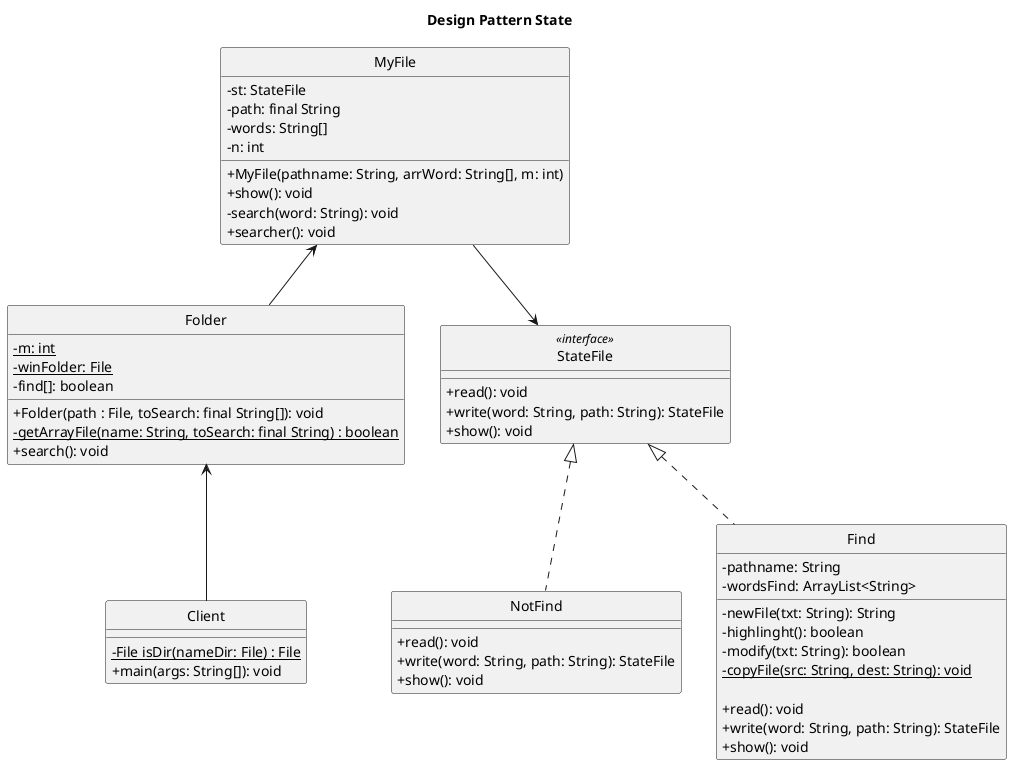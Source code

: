 ' PlantUML: tool per la generazione di UML (.png) in modo testuale
'

@startuml State

' START STYLE
skinparam {
	'monochrome true
	'shadowing false
	'classBackgroundColor white
	'noteBackgroundColor white
	classAttributeIconSize 0
	'linetype polyline
	'linetype ortho
}
hide circle
' END STYLE

title Design Pattern State

class Client{
    - {static} File isDir(nameDir: File) : File
    + main(args: String[]): void
    
}

class Folder{   
    - {static} m: int
    - {static} winFolder: File
    - find[]: boolean

    + Folder(path : File, toSearch: final String[]): void
    - {static} getArrayFile(name: String, toSearch: final String) : boolean 
    + search(): void

}

class MyFile{
    - st: StateFile
    - path: final String
    - words: String[]
    - n: int

    + MyFile(pathname: String, arrWord: String[], m: int)
    + show(): void
    - search(word: String): void
    + searcher(): void

}

class StateFile <<interface>>{
   + read(): void
   + write(word: String, path: String): StateFile
   + show(): void
}

class NotFind{
    + read(): void
    + write(word: String, path: String): StateFile
    + show(): void

}

class Find{
    - pathname: String
    - wordsFind: ArrayList<String>

    - newFile(txt: String): String
    - highlinght(): boolean
    - modify(txt: String): boolean
    - {static} copyFile(src: String, dest: String): void

    + read(): void
    + write(word: String, path: String): StateFile
    + show(): void

}

' definisco le relazioni
Client -up-> Folder
Folder -up-> MyFile
MyFile -down-> StateFile
StateFile <|.down. NotFind
StateFile <|.down. Find


@enduml
